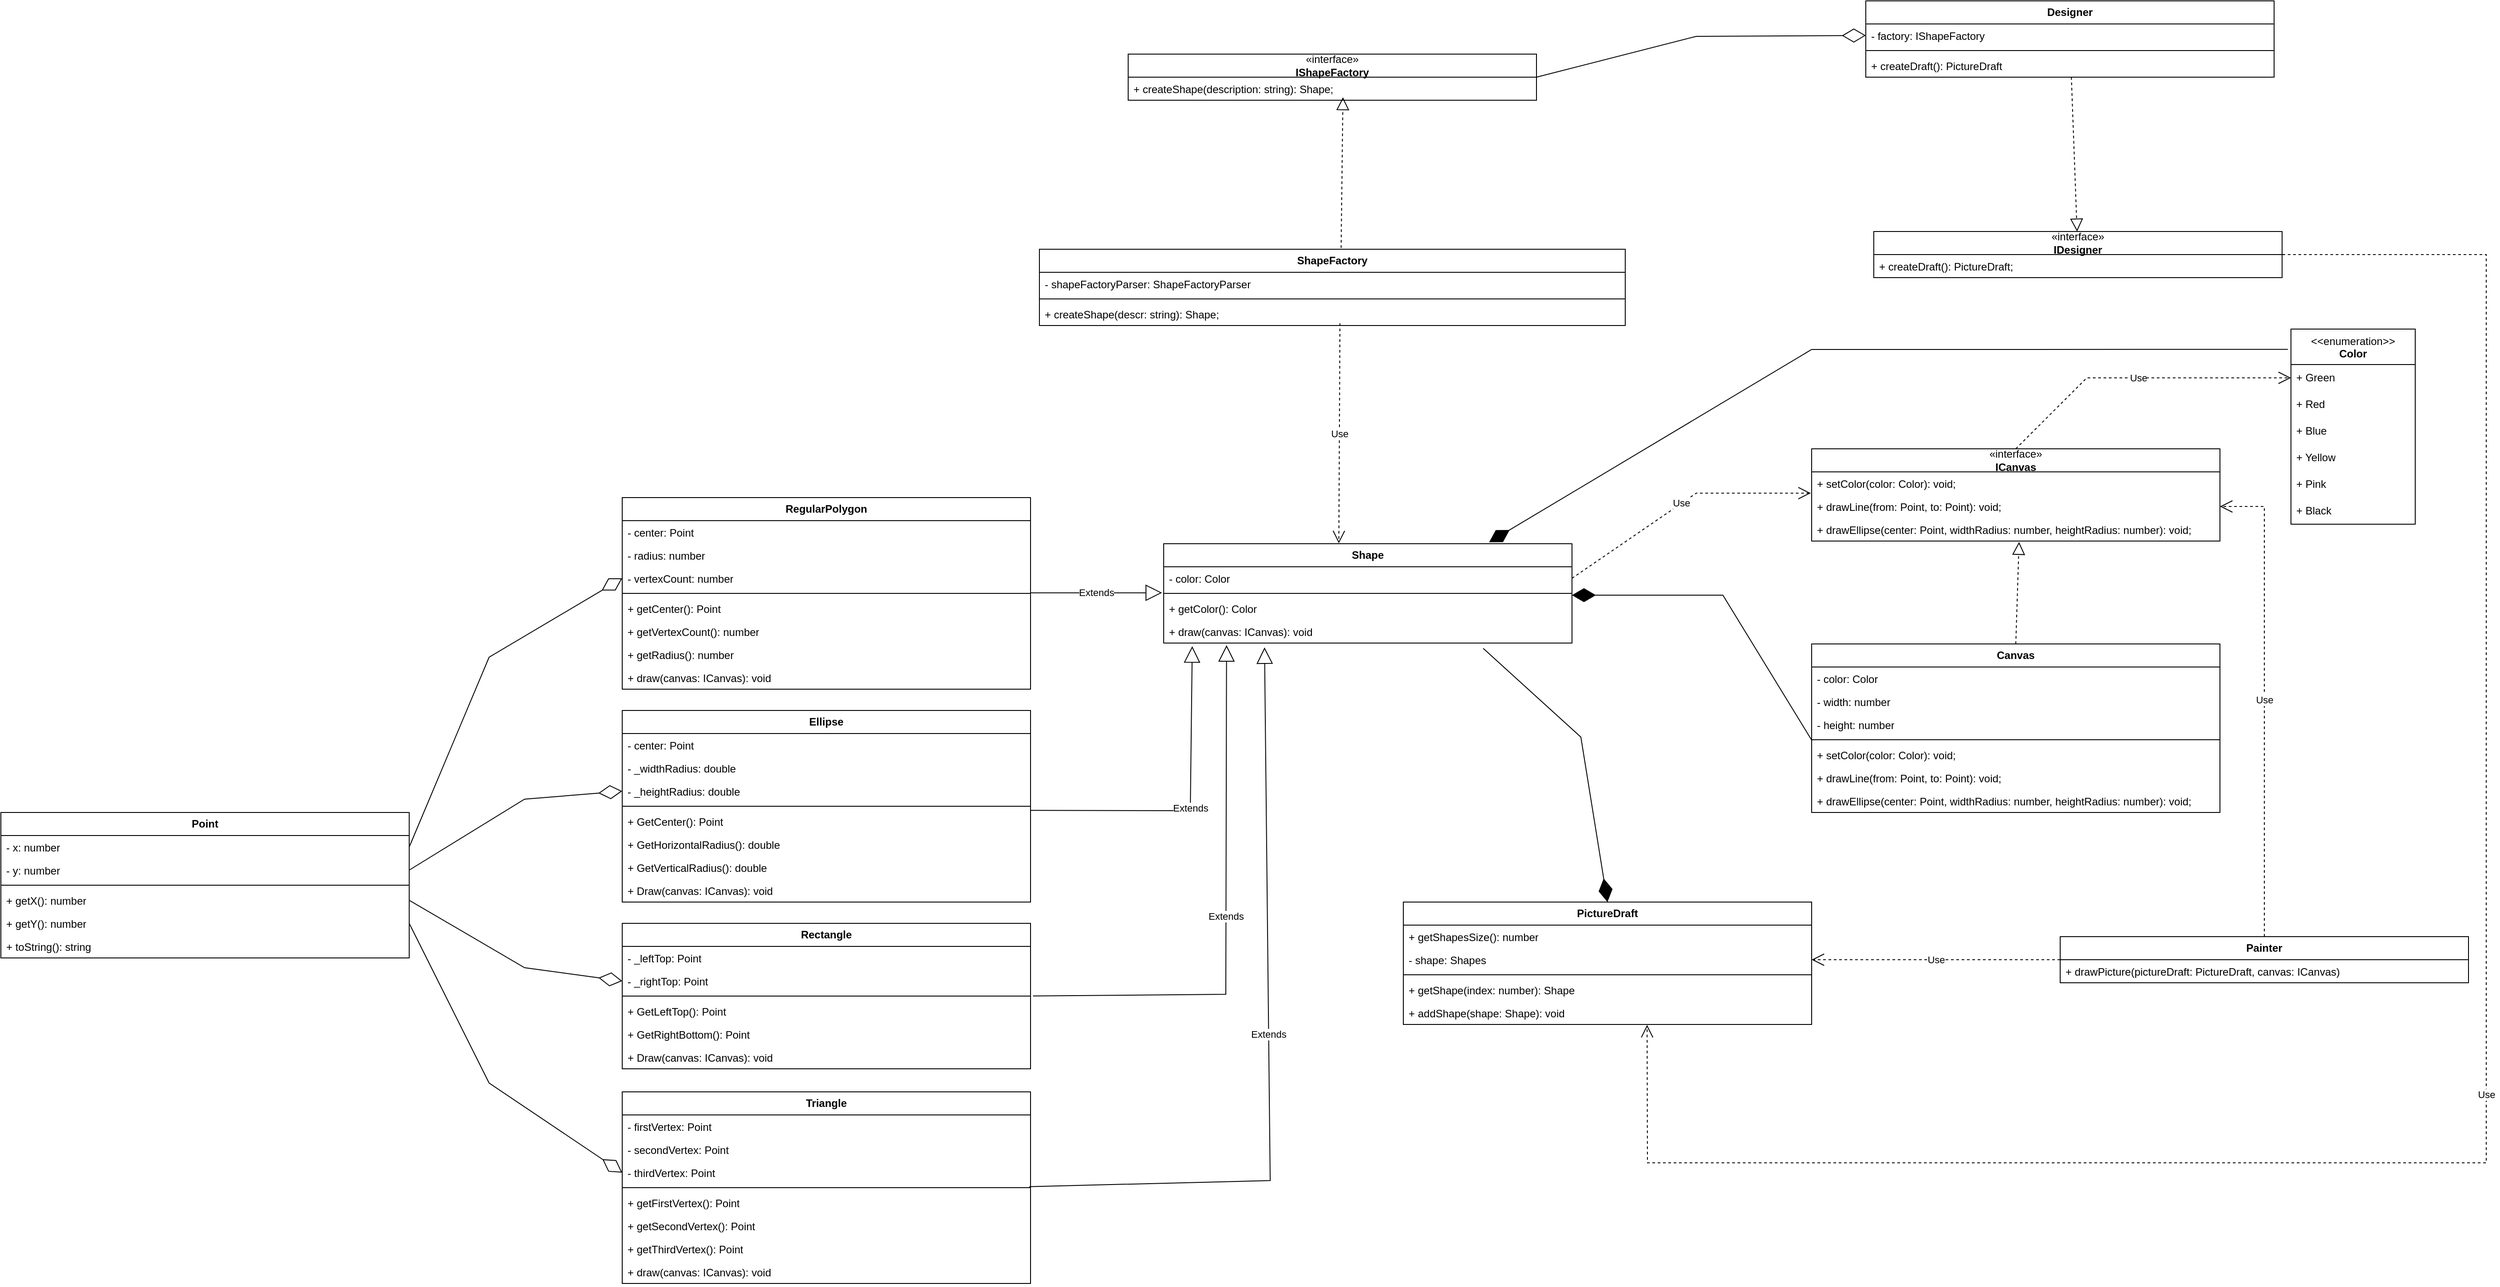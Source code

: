 <mxfile version="26.2.2">
  <diagram name="Страница — 1" id="qg3JVLvNkZyUa0MrXBXq">
    <mxGraphModel dx="2648" dy="1773" grid="1" gridSize="10" guides="1" tooltips="1" connect="1" arrows="1" fold="1" page="1" pageScale="1" pageWidth="827" pageHeight="1169" math="0" shadow="0">
      <root>
        <mxCell id="0" />
        <mxCell id="1" parent="0" />
        <mxCell id="VLhSz54KWluYpyguHPkO-16" value="«interface»&lt;br style=&quot;border-color: var(--border-color);&quot;&gt;&lt;b&gt;IShapeFactory&lt;/b&gt;" style="swimlane;fontStyle=0;childLayout=stackLayout;horizontal=1;startSize=26;fillColor=none;horizontalStack=0;resizeParent=1;resizeParentMax=0;resizeLast=0;collapsible=1;marginBottom=0;whiteSpace=wrap;html=1;" parent="1" vertex="1">
          <mxGeometry x="-50" y="-270" width="460" height="52" as="geometry" />
        </mxCell>
        <mxCell id="VLhSz54KWluYpyguHPkO-17" value="+&amp;nbsp;createShape(description: string): Shape;" style="text;strokeColor=none;fillColor=none;align=left;verticalAlign=top;spacingLeft=4;spacingRight=4;overflow=hidden;rotatable=0;points=[[0,0.5],[1,0.5]];portConstraint=eastwest;whiteSpace=wrap;html=1;" parent="VLhSz54KWluYpyguHPkO-16" vertex="1">
          <mxGeometry y="26" width="460" height="26" as="geometry" />
        </mxCell>
        <mxCell id="VLhSz54KWluYpyguHPkO-18" value="&lt;b&gt;ShapeFactory&lt;/b&gt;" style="swimlane;fontStyle=0;childLayout=stackLayout;horizontal=1;startSize=26;fillColor=none;horizontalStack=0;resizeParent=1;resizeParentMax=0;resizeLast=0;collapsible=1;marginBottom=0;whiteSpace=wrap;html=1;" parent="1" vertex="1">
          <mxGeometry x="-150" y="-50" width="660" height="86" as="geometry" />
        </mxCell>
        <mxCell id="VLhSz54KWluYpyguHPkO-19" value="-&amp;nbsp;shapeFactoryParser: ShapeFactoryParser" style="text;strokeColor=none;fillColor=none;align=left;verticalAlign=top;spacingLeft=4;spacingRight=4;overflow=hidden;rotatable=0;points=[[0,0.5],[1,0.5]];portConstraint=eastwest;whiteSpace=wrap;html=1;" parent="VLhSz54KWluYpyguHPkO-18" vertex="1">
          <mxGeometry y="26" width="660" height="26" as="geometry" />
        </mxCell>
        <mxCell id="VLhSz54KWluYpyguHPkO-24" value="" style="line;strokeWidth=1;fillColor=none;align=left;verticalAlign=middle;spacingTop=-1;spacingLeft=3;spacingRight=3;rotatable=0;labelPosition=right;points=[];portConstraint=eastwest;strokeColor=inherit;" parent="VLhSz54KWluYpyguHPkO-18" vertex="1">
          <mxGeometry y="52" width="660" height="8" as="geometry" />
        </mxCell>
        <mxCell id="VLhSz54KWluYpyguHPkO-25" value="+ createShape(descr: string): Shape;" style="text;strokeColor=none;fillColor=none;align=left;verticalAlign=top;spacingLeft=4;spacingRight=4;overflow=hidden;rotatable=0;points=[[0,0.5],[1,0.5]];portConstraint=eastwest;whiteSpace=wrap;html=1;" parent="VLhSz54KWluYpyguHPkO-18" vertex="1">
          <mxGeometry y="60" width="660" height="26" as="geometry" />
        </mxCell>
        <mxCell id="VLhSz54KWluYpyguHPkO-26" value="" style="endArrow=block;dashed=1;endFill=0;endSize=12;html=1;rounded=0;entryX=0.526;entryY=0.87;entryDx=0;entryDy=0;entryPerimeter=0;exitX=0.515;exitY=-0.017;exitDx=0;exitDy=0;exitPerimeter=0;" parent="1" source="VLhSz54KWluYpyguHPkO-18" target="VLhSz54KWluYpyguHPkO-17" edge="1">
          <mxGeometry width="160" relative="1" as="geometry">
            <mxPoint x="100" y="-130" as="sourcePoint" />
            <mxPoint x="260" y="-130" as="targetPoint" />
            <Array as="points" />
          </mxGeometry>
        </mxCell>
        <mxCell id="VLhSz54KWluYpyguHPkO-27" value="&lt;b&gt;RegularPolygon&lt;/b&gt;" style="swimlane;fontStyle=0;childLayout=stackLayout;horizontal=1;startSize=26;fillColor=none;horizontalStack=0;resizeParent=1;resizeParentMax=0;resizeLast=0;collapsible=1;marginBottom=0;whiteSpace=wrap;html=1;" parent="1" vertex="1">
          <mxGeometry x="-620" y="230" width="460" height="216" as="geometry" />
        </mxCell>
        <mxCell id="VLhSz54KWluYpyguHPkO-28" value="- center: Point" style="text;strokeColor=none;fillColor=none;align=left;verticalAlign=top;spacingLeft=4;spacingRight=4;overflow=hidden;rotatable=0;points=[[0,0.5],[1,0.5]];portConstraint=eastwest;whiteSpace=wrap;html=1;" parent="VLhSz54KWluYpyguHPkO-27" vertex="1">
          <mxGeometry y="26" width="460" height="26" as="geometry" />
        </mxCell>
        <mxCell id="VLhSz54KWluYpyguHPkO-29" value="- radius: number" style="text;strokeColor=none;fillColor=none;align=left;verticalAlign=top;spacingLeft=4;spacingRight=4;overflow=hidden;rotatable=0;points=[[0,0.5],[1,0.5]];portConstraint=eastwest;whiteSpace=wrap;html=1;" parent="VLhSz54KWluYpyguHPkO-27" vertex="1">
          <mxGeometry y="52" width="460" height="26" as="geometry" />
        </mxCell>
        <mxCell id="VLhSz54KWluYpyguHPkO-30" value="- vertexCount: number" style="text;strokeColor=none;fillColor=none;align=left;verticalAlign=top;spacingLeft=4;spacingRight=4;overflow=hidden;rotatable=0;points=[[0,0.5],[1,0.5]];portConstraint=eastwest;whiteSpace=wrap;html=1;" parent="VLhSz54KWluYpyguHPkO-27" vertex="1">
          <mxGeometry y="78" width="460" height="26" as="geometry" />
        </mxCell>
        <mxCell id="VLhSz54KWluYpyguHPkO-31" value="" style="line;strokeWidth=1;fillColor=none;align=left;verticalAlign=middle;spacingTop=-1;spacingLeft=3;spacingRight=3;rotatable=0;labelPosition=right;points=[];portConstraint=eastwest;strokeColor=inherit;" parent="VLhSz54KWluYpyguHPkO-27" vertex="1">
          <mxGeometry y="104" width="460" height="8" as="geometry" />
        </mxCell>
        <mxCell id="VLhSz54KWluYpyguHPkO-32" value="+ getCenter(): Point" style="text;strokeColor=none;fillColor=none;align=left;verticalAlign=top;spacingLeft=4;spacingRight=4;overflow=hidden;rotatable=0;points=[[0,0.5],[1,0.5]];portConstraint=eastwest;whiteSpace=wrap;html=1;" parent="VLhSz54KWluYpyguHPkO-27" vertex="1">
          <mxGeometry y="112" width="460" height="26" as="geometry" />
        </mxCell>
        <mxCell id="VLhSz54KWluYpyguHPkO-33" value="+ getVertexCount(): number" style="text;strokeColor=none;fillColor=none;align=left;verticalAlign=top;spacingLeft=4;spacingRight=4;overflow=hidden;rotatable=0;points=[[0,0.5],[1,0.5]];portConstraint=eastwest;whiteSpace=wrap;html=1;" parent="VLhSz54KWluYpyguHPkO-27" vertex="1">
          <mxGeometry y="138" width="460" height="26" as="geometry" />
        </mxCell>
        <mxCell id="VLhSz54KWluYpyguHPkO-34" value="+ getRadius(): number" style="text;strokeColor=none;fillColor=none;align=left;verticalAlign=top;spacingLeft=4;spacingRight=4;overflow=hidden;rotatable=0;points=[[0,0.5],[1,0.5]];portConstraint=eastwest;whiteSpace=wrap;html=1;" parent="VLhSz54KWluYpyguHPkO-27" vertex="1">
          <mxGeometry y="164" width="460" height="26" as="geometry" />
        </mxCell>
        <mxCell id="VLhSz54KWluYpyguHPkO-35" value="+ draw(canvas: ICanvas): void" style="text;strokeColor=none;fillColor=none;align=left;verticalAlign=top;spacingLeft=4;spacingRight=4;overflow=hidden;rotatable=0;points=[[0,0.5],[1,0.5]];portConstraint=eastwest;whiteSpace=wrap;html=1;" parent="VLhSz54KWluYpyguHPkO-27" vertex="1">
          <mxGeometry y="190" width="460" height="26" as="geometry" />
        </mxCell>
        <mxCell id="VLhSz54KWluYpyguHPkO-36" value="&lt;b&gt;Ellipse&lt;/b&gt;" style="swimlane;fontStyle=0;childLayout=stackLayout;horizontal=1;startSize=26;fillColor=none;horizontalStack=0;resizeParent=1;resizeParentMax=0;resizeLast=0;collapsible=1;marginBottom=0;whiteSpace=wrap;html=1;" parent="1" vertex="1">
          <mxGeometry x="-620" y="470" width="460" height="216" as="geometry" />
        </mxCell>
        <mxCell id="VLhSz54KWluYpyguHPkO-37" value="- center: Point" style="text;strokeColor=none;fillColor=none;align=left;verticalAlign=top;spacingLeft=4;spacingRight=4;overflow=hidden;rotatable=0;points=[[0,0.5],[1,0.5]];portConstraint=eastwest;whiteSpace=wrap;html=1;" parent="VLhSz54KWluYpyguHPkO-36" vertex="1">
          <mxGeometry y="26" width="460" height="26" as="geometry" />
        </mxCell>
        <mxCell id="VLhSz54KWluYpyguHPkO-38" value="- _widthRadius: double" style="text;strokeColor=none;fillColor=none;align=left;verticalAlign=top;spacingLeft=4;spacingRight=4;overflow=hidden;rotatable=0;points=[[0,0.5],[1,0.5]];portConstraint=eastwest;whiteSpace=wrap;html=1;" parent="VLhSz54KWluYpyguHPkO-36" vertex="1">
          <mxGeometry y="52" width="460" height="26" as="geometry" />
        </mxCell>
        <mxCell id="VLhSz54KWluYpyguHPkO-39" value="- _heightRadius: double" style="text;strokeColor=none;fillColor=none;align=left;verticalAlign=top;spacingLeft=4;spacingRight=4;overflow=hidden;rotatable=0;points=[[0,0.5],[1,0.5]];portConstraint=eastwest;whiteSpace=wrap;html=1;" parent="VLhSz54KWluYpyguHPkO-36" vertex="1">
          <mxGeometry y="78" width="460" height="26" as="geometry" />
        </mxCell>
        <mxCell id="VLhSz54KWluYpyguHPkO-40" value="" style="line;strokeWidth=1;fillColor=none;align=left;verticalAlign=middle;spacingTop=-1;spacingLeft=3;spacingRight=3;rotatable=0;labelPosition=right;points=[];portConstraint=eastwest;strokeColor=inherit;" parent="VLhSz54KWluYpyguHPkO-36" vertex="1">
          <mxGeometry y="104" width="460" height="8" as="geometry" />
        </mxCell>
        <mxCell id="VLhSz54KWluYpyguHPkO-41" value="+ GetCenter(): Point" style="text;strokeColor=none;fillColor=none;align=left;verticalAlign=top;spacingLeft=4;spacingRight=4;overflow=hidden;rotatable=0;points=[[0,0.5],[1,0.5]];portConstraint=eastwest;whiteSpace=wrap;html=1;" parent="VLhSz54KWluYpyguHPkO-36" vertex="1">
          <mxGeometry y="112" width="460" height="26" as="geometry" />
        </mxCell>
        <mxCell id="VLhSz54KWluYpyguHPkO-42" value="+ GetHorizontalRadius(): double" style="text;strokeColor=none;fillColor=none;align=left;verticalAlign=top;spacingLeft=4;spacingRight=4;overflow=hidden;rotatable=0;points=[[0,0.5],[1,0.5]];portConstraint=eastwest;whiteSpace=wrap;html=1;" parent="VLhSz54KWluYpyguHPkO-36" vertex="1">
          <mxGeometry y="138" width="460" height="26" as="geometry" />
        </mxCell>
        <mxCell id="VLhSz54KWluYpyguHPkO-43" value="+ GetVerticalRadius(): double" style="text;strokeColor=none;fillColor=none;align=left;verticalAlign=top;spacingLeft=4;spacingRight=4;overflow=hidden;rotatable=0;points=[[0,0.5],[1,0.5]];portConstraint=eastwest;whiteSpace=wrap;html=1;" parent="VLhSz54KWluYpyguHPkO-36" vertex="1">
          <mxGeometry y="164" width="460" height="26" as="geometry" />
        </mxCell>
        <mxCell id="VLhSz54KWluYpyguHPkO-44" value="+ Draw(canvas: ICanvas): void" style="text;strokeColor=none;fillColor=none;align=left;verticalAlign=top;spacingLeft=4;spacingRight=4;overflow=hidden;rotatable=0;points=[[0,0.5],[1,0.5]];portConstraint=eastwest;whiteSpace=wrap;html=1;" parent="VLhSz54KWluYpyguHPkO-36" vertex="1">
          <mxGeometry y="190" width="460" height="26" as="geometry" />
        </mxCell>
        <mxCell id="VLhSz54KWluYpyguHPkO-45" value="&lt;b&gt;Rectangle&lt;/b&gt;" style="swimlane;fontStyle=0;childLayout=stackLayout;horizontal=1;startSize=26;fillColor=none;horizontalStack=0;resizeParent=1;resizeParentMax=0;resizeLast=0;collapsible=1;marginBottom=0;whiteSpace=wrap;html=1;" parent="1" vertex="1">
          <mxGeometry x="-620" y="710" width="460" height="164" as="geometry" />
        </mxCell>
        <mxCell id="VLhSz54KWluYpyguHPkO-46" value="- _leftTop: Point" style="text;strokeColor=none;fillColor=none;align=left;verticalAlign=top;spacingLeft=4;spacingRight=4;overflow=hidden;rotatable=0;points=[[0,0.5],[1,0.5]];portConstraint=eastwest;whiteSpace=wrap;html=1;" parent="VLhSz54KWluYpyguHPkO-45" vertex="1">
          <mxGeometry y="26" width="460" height="26" as="geometry" />
        </mxCell>
        <mxCell id="VLhSz54KWluYpyguHPkO-47" value="- _rightTop: Point" style="text;strokeColor=none;fillColor=none;align=left;verticalAlign=top;spacingLeft=4;spacingRight=4;overflow=hidden;rotatable=0;points=[[0,0.5],[1,0.5]];portConstraint=eastwest;whiteSpace=wrap;html=1;" parent="VLhSz54KWluYpyguHPkO-45" vertex="1">
          <mxGeometry y="52" width="460" height="26" as="geometry" />
        </mxCell>
        <mxCell id="VLhSz54KWluYpyguHPkO-48" value="" style="line;strokeWidth=1;fillColor=none;align=left;verticalAlign=middle;spacingTop=-1;spacingLeft=3;spacingRight=3;rotatable=0;labelPosition=right;points=[];portConstraint=eastwest;strokeColor=inherit;" parent="VLhSz54KWluYpyguHPkO-45" vertex="1">
          <mxGeometry y="78" width="460" height="8" as="geometry" />
        </mxCell>
        <mxCell id="VLhSz54KWluYpyguHPkO-49" value="+ GetLeftTop(): Point" style="text;strokeColor=none;fillColor=none;align=left;verticalAlign=top;spacingLeft=4;spacingRight=4;overflow=hidden;rotatable=0;points=[[0,0.5],[1,0.5]];portConstraint=eastwest;whiteSpace=wrap;html=1;" parent="VLhSz54KWluYpyguHPkO-45" vertex="1">
          <mxGeometry y="86" width="460" height="26" as="geometry" />
        </mxCell>
        <mxCell id="VLhSz54KWluYpyguHPkO-50" value="+ GetRightBottom(): Point" style="text;strokeColor=none;fillColor=none;align=left;verticalAlign=top;spacingLeft=4;spacingRight=4;overflow=hidden;rotatable=0;points=[[0,0.5],[1,0.5]];portConstraint=eastwest;whiteSpace=wrap;html=1;" parent="VLhSz54KWluYpyguHPkO-45" vertex="1">
          <mxGeometry y="112" width="460" height="26" as="geometry" />
        </mxCell>
        <mxCell id="VLhSz54KWluYpyguHPkO-51" value="+ Draw(canvas: ICanvas): void" style="text;strokeColor=none;fillColor=none;align=left;verticalAlign=top;spacingLeft=4;spacingRight=4;overflow=hidden;rotatable=0;points=[[0,0.5],[1,0.5]];portConstraint=eastwest;whiteSpace=wrap;html=1;" parent="VLhSz54KWluYpyguHPkO-45" vertex="1">
          <mxGeometry y="138" width="460" height="26" as="geometry" />
        </mxCell>
        <mxCell id="VLhSz54KWluYpyguHPkO-52" value="&lt;b&gt;Triangle&lt;/b&gt;" style="swimlane;fontStyle=0;childLayout=stackLayout;horizontal=1;startSize=26;fillColor=none;horizontalStack=0;resizeParent=1;resizeParentMax=0;resizeLast=0;collapsible=1;marginBottom=0;whiteSpace=wrap;html=1;" parent="1" vertex="1">
          <mxGeometry x="-620" y="900" width="460" height="216" as="geometry" />
        </mxCell>
        <mxCell id="VLhSz54KWluYpyguHPkO-53" value="- firstVertex: Point" style="text;strokeColor=none;fillColor=none;align=left;verticalAlign=top;spacingLeft=4;spacingRight=4;overflow=hidden;rotatable=0;points=[[0,0.5],[1,0.5]];portConstraint=eastwest;whiteSpace=wrap;html=1;" parent="VLhSz54KWluYpyguHPkO-52" vertex="1">
          <mxGeometry y="26" width="460" height="26" as="geometry" />
        </mxCell>
        <mxCell id="VLhSz54KWluYpyguHPkO-54" value="- secondVertex: Point" style="text;strokeColor=none;fillColor=none;align=left;verticalAlign=top;spacingLeft=4;spacingRight=4;overflow=hidden;rotatable=0;points=[[0,0.5],[1,0.5]];portConstraint=eastwest;whiteSpace=wrap;html=1;" parent="VLhSz54KWluYpyguHPkO-52" vertex="1">
          <mxGeometry y="52" width="460" height="26" as="geometry" />
        </mxCell>
        <mxCell id="VLhSz54KWluYpyguHPkO-55" value="- thirdVertex: Point" style="text;strokeColor=none;fillColor=none;align=left;verticalAlign=top;spacingLeft=4;spacingRight=4;overflow=hidden;rotatable=0;points=[[0,0.5],[1,0.5]];portConstraint=eastwest;whiteSpace=wrap;html=1;" parent="VLhSz54KWluYpyguHPkO-52" vertex="1">
          <mxGeometry y="78" width="460" height="26" as="geometry" />
        </mxCell>
        <mxCell id="VLhSz54KWluYpyguHPkO-56" value="" style="line;strokeWidth=1;fillColor=none;align=left;verticalAlign=middle;spacingTop=-1;spacingLeft=3;spacingRight=3;rotatable=0;labelPosition=right;points=[];portConstraint=eastwest;strokeColor=inherit;" parent="VLhSz54KWluYpyguHPkO-52" vertex="1">
          <mxGeometry y="104" width="460" height="8" as="geometry" />
        </mxCell>
        <mxCell id="VLhSz54KWluYpyguHPkO-57" value="+ getFirstVertex(): Point" style="text;strokeColor=none;fillColor=none;align=left;verticalAlign=top;spacingLeft=4;spacingRight=4;overflow=hidden;rotatable=0;points=[[0,0.5],[1,0.5]];portConstraint=eastwest;whiteSpace=wrap;html=1;" parent="VLhSz54KWluYpyguHPkO-52" vertex="1">
          <mxGeometry y="112" width="460" height="26" as="geometry" />
        </mxCell>
        <mxCell id="VLhSz54KWluYpyguHPkO-58" value="+ getSecondVertex(): Point" style="text;strokeColor=none;fillColor=none;align=left;verticalAlign=top;spacingLeft=4;spacingRight=4;overflow=hidden;rotatable=0;points=[[0,0.5],[1,0.5]];portConstraint=eastwest;whiteSpace=wrap;html=1;" parent="VLhSz54KWluYpyguHPkO-52" vertex="1">
          <mxGeometry y="138" width="460" height="26" as="geometry" />
        </mxCell>
        <mxCell id="VLhSz54KWluYpyguHPkO-59" value="+ getThirdVertex(): Point" style="text;strokeColor=none;fillColor=none;align=left;verticalAlign=top;spacingLeft=4;spacingRight=4;overflow=hidden;rotatable=0;points=[[0,0.5],[1,0.5]];portConstraint=eastwest;whiteSpace=wrap;html=1;" parent="VLhSz54KWluYpyguHPkO-52" vertex="1">
          <mxGeometry y="164" width="460" height="26" as="geometry" />
        </mxCell>
        <mxCell id="VLhSz54KWluYpyguHPkO-60" value="+ draw(canvas: ICanvas): void" style="text;strokeColor=none;fillColor=none;align=left;verticalAlign=top;spacingLeft=4;spacingRight=4;overflow=hidden;rotatable=0;points=[[0,0.5],[1,0.5]];portConstraint=eastwest;whiteSpace=wrap;html=1;" parent="VLhSz54KWluYpyguHPkO-52" vertex="1">
          <mxGeometry y="190" width="460" height="26" as="geometry" />
        </mxCell>
        <mxCell id="VLhSz54KWluYpyguHPkO-68" value="&lt;b&gt;Shape&lt;/b&gt;" style="swimlane;fontStyle=0;childLayout=stackLayout;horizontal=1;startSize=26;fillColor=none;horizontalStack=0;resizeParent=1;resizeParentMax=0;resizeLast=0;collapsible=1;marginBottom=0;whiteSpace=wrap;html=1;" parent="1" vertex="1">
          <mxGeometry x="-10" y="282" width="460" height="112" as="geometry" />
        </mxCell>
        <mxCell id="VLhSz54KWluYpyguHPkO-69" value="- color: Color" style="text;strokeColor=none;fillColor=none;align=left;verticalAlign=top;spacingLeft=4;spacingRight=4;overflow=hidden;rotatable=0;points=[[0,0.5],[1,0.5]];portConstraint=eastwest;whiteSpace=wrap;html=1;" parent="VLhSz54KWluYpyguHPkO-68" vertex="1">
          <mxGeometry y="26" width="460" height="26" as="geometry" />
        </mxCell>
        <mxCell id="VLhSz54KWluYpyguHPkO-70" value="" style="line;strokeWidth=1;fillColor=none;align=left;verticalAlign=middle;spacingTop=-1;spacingLeft=3;spacingRight=3;rotatable=0;labelPosition=right;points=[];portConstraint=eastwest;strokeColor=inherit;" parent="VLhSz54KWluYpyguHPkO-68" vertex="1">
          <mxGeometry y="52" width="460" height="8" as="geometry" />
        </mxCell>
        <mxCell id="VLhSz54KWluYpyguHPkO-71" value="+ getColor(): Color" style="text;strokeColor=none;fillColor=none;align=left;verticalAlign=top;spacingLeft=4;spacingRight=4;overflow=hidden;rotatable=0;points=[[0,0.5],[1,0.5]];portConstraint=eastwest;whiteSpace=wrap;html=1;" parent="VLhSz54KWluYpyguHPkO-68" vertex="1">
          <mxGeometry y="60" width="460" height="26" as="geometry" />
        </mxCell>
        <mxCell id="VLhSz54KWluYpyguHPkO-72" value="+ draw(canvas: ICanvas): void" style="text;strokeColor=none;fillColor=none;align=left;verticalAlign=top;spacingLeft=4;spacingRight=4;overflow=hidden;rotatable=0;points=[[0,0.5],[1,0.5]];portConstraint=eastwest;whiteSpace=wrap;html=1;" parent="VLhSz54KWluYpyguHPkO-68" vertex="1">
          <mxGeometry y="86" width="460" height="26" as="geometry" />
        </mxCell>
        <mxCell id="VLhSz54KWluYpyguHPkO-77" value="Extends" style="endArrow=block;endSize=16;endFill=0;html=1;rounded=0;exitX=1.001;exitY=-0.179;exitDx=0;exitDy=0;exitPerimeter=0;entryX=-0.004;entryY=-0.179;entryDx=0;entryDy=0;entryPerimeter=0;" parent="1" source="VLhSz54KWluYpyguHPkO-32" target="VLhSz54KWluYpyguHPkO-71" edge="1">
          <mxGeometry width="160" relative="1" as="geometry">
            <mxPoint x="-90" y="470" as="sourcePoint" />
            <mxPoint x="70" y="470" as="targetPoint" />
          </mxGeometry>
        </mxCell>
        <mxCell id="VLhSz54KWluYpyguHPkO-78" value="Extends" style="endArrow=block;endSize=16;endFill=0;html=1;rounded=0;exitX=1.001;exitY=1.083;exitDx=0;exitDy=0;exitPerimeter=0;entryX=0.07;entryY=1.137;entryDx=0;entryDy=0;entryPerimeter=0;" parent="1" source="VLhSz54KWluYpyguHPkO-40" target="VLhSz54KWluYpyguHPkO-72" edge="1">
          <mxGeometry width="160" relative="1" as="geometry">
            <mxPoint x="-148" y="577.17" as="sourcePoint" />
            <mxPoint y="577.17" as="targetPoint" />
            <Array as="points">
              <mxPoint x="20" y="583" />
            </Array>
          </mxGeometry>
        </mxCell>
        <mxCell id="VLhSz54KWluYpyguHPkO-79" value="Extends" style="endArrow=block;endSize=16;endFill=0;html=1;rounded=0;exitX=1.006;exitY=-0.159;exitDx=0;exitDy=0;exitPerimeter=0;entryX=0.154;entryY=1.093;entryDx=0;entryDy=0;entryPerimeter=0;" parent="1" source="VLhSz54KWluYpyguHPkO-49" target="VLhSz54KWluYpyguHPkO-72" edge="1">
          <mxGeometry width="160" relative="1" as="geometry">
            <mxPoint x="-130" y="745" as="sourcePoint" />
            <mxPoint x="52" y="560" as="targetPoint" />
            <Array as="points">
              <mxPoint x="60" y="790" />
            </Array>
          </mxGeometry>
        </mxCell>
        <mxCell id="VLhSz54KWluYpyguHPkO-81" value="Extends" style="endArrow=block;endSize=16;endFill=0;html=1;rounded=0;exitX=0.997;exitY=-0.197;exitDx=0;exitDy=0;exitPerimeter=0;entryX=0.247;entryY=1.188;entryDx=0;entryDy=0;entryPerimeter=0;" parent="1" source="VLhSz54KWluYpyguHPkO-57" target="VLhSz54KWluYpyguHPkO-72" edge="1">
          <mxGeometry width="160" relative="1" as="geometry">
            <mxPoint x="10" y="956" as="sourcePoint" />
            <mxPoint x="228" y="560" as="targetPoint" />
            <Array as="points">
              <mxPoint x="110" y="1000" />
            </Array>
          </mxGeometry>
        </mxCell>
        <mxCell id="VLhSz54KWluYpyguHPkO-82" value="«interface»&lt;br style=&quot;border-color: var(--border-color);&quot;&gt;&lt;b&gt;ICanvas&lt;/b&gt;" style="swimlane;fontStyle=0;childLayout=stackLayout;horizontal=1;startSize=26;fillColor=none;horizontalStack=0;resizeParent=1;resizeParentMax=0;resizeLast=0;collapsible=1;marginBottom=0;whiteSpace=wrap;html=1;" parent="1" vertex="1">
          <mxGeometry x="720" y="175" width="460" height="104" as="geometry" />
        </mxCell>
        <mxCell id="VLhSz54KWluYpyguHPkO-83" value="+ setColor(color: Color): void;" style="text;strokeColor=none;fillColor=none;align=left;verticalAlign=top;spacingLeft=4;spacingRight=4;overflow=hidden;rotatable=0;points=[[0,0.5],[1,0.5]];portConstraint=eastwest;whiteSpace=wrap;html=1;" parent="VLhSz54KWluYpyguHPkO-82" vertex="1">
          <mxGeometry y="26" width="460" height="26" as="geometry" />
        </mxCell>
        <mxCell id="VLhSz54KWluYpyguHPkO-84" value="+ drawLine(from: Point, to: Point): void;" style="text;strokeColor=none;fillColor=none;align=left;verticalAlign=top;spacingLeft=4;spacingRight=4;overflow=hidden;rotatable=0;points=[[0,0.5],[1,0.5]];portConstraint=eastwest;whiteSpace=wrap;html=1;" parent="VLhSz54KWluYpyguHPkO-82" vertex="1">
          <mxGeometry y="52" width="460" height="26" as="geometry" />
        </mxCell>
        <mxCell id="VLhSz54KWluYpyguHPkO-85" value="+ drawEllipse(center: Point, widthRadius: number, heightRadius: number): void;" style="text;strokeColor=none;fillColor=none;align=left;verticalAlign=top;spacingLeft=4;spacingRight=4;overflow=hidden;rotatable=0;points=[[0,0.5],[1,0.5]];portConstraint=eastwest;whiteSpace=wrap;html=1;" parent="VLhSz54KWluYpyguHPkO-82" vertex="1">
          <mxGeometry y="78" width="460" height="26" as="geometry" />
        </mxCell>
        <mxCell id="VLhSz54KWluYpyguHPkO-86" value="&lt;b&gt;Canvas&lt;/b&gt;" style="swimlane;fontStyle=0;childLayout=stackLayout;horizontal=1;startSize=26;fillColor=none;horizontalStack=0;resizeParent=1;resizeParentMax=0;resizeLast=0;collapsible=1;marginBottom=0;whiteSpace=wrap;html=1;" parent="1" vertex="1">
          <mxGeometry x="720" y="395" width="460" height="190" as="geometry" />
        </mxCell>
        <mxCell id="VLhSz54KWluYpyguHPkO-87" value="- color: Color" style="text;strokeColor=none;fillColor=none;align=left;verticalAlign=top;spacingLeft=4;spacingRight=4;overflow=hidden;rotatable=0;points=[[0,0.5],[1,0.5]];portConstraint=eastwest;whiteSpace=wrap;html=1;" parent="VLhSz54KWluYpyguHPkO-86" vertex="1">
          <mxGeometry y="26" width="460" height="26" as="geometry" />
        </mxCell>
        <mxCell id="VLhSz54KWluYpyguHPkO-88" value="- width: number" style="text;strokeColor=none;fillColor=none;align=left;verticalAlign=top;spacingLeft=4;spacingRight=4;overflow=hidden;rotatable=0;points=[[0,0.5],[1,0.5]];portConstraint=eastwest;whiteSpace=wrap;html=1;" parent="VLhSz54KWluYpyguHPkO-86" vertex="1">
          <mxGeometry y="52" width="460" height="26" as="geometry" />
        </mxCell>
        <mxCell id="VLhSz54KWluYpyguHPkO-89" value="- height: number" style="text;strokeColor=none;fillColor=none;align=left;verticalAlign=top;spacingLeft=4;spacingRight=4;overflow=hidden;rotatable=0;points=[[0,0.5],[1,0.5]];portConstraint=eastwest;whiteSpace=wrap;html=1;" parent="VLhSz54KWluYpyguHPkO-86" vertex="1">
          <mxGeometry y="78" width="460" height="26" as="geometry" />
        </mxCell>
        <mxCell id="VLhSz54KWluYpyguHPkO-90" value="" style="line;strokeWidth=1;fillColor=none;align=left;verticalAlign=middle;spacingTop=-1;spacingLeft=3;spacingRight=3;rotatable=0;labelPosition=right;points=[];portConstraint=eastwest;strokeColor=inherit;" parent="VLhSz54KWluYpyguHPkO-86" vertex="1">
          <mxGeometry y="104" width="460" height="8" as="geometry" />
        </mxCell>
        <mxCell id="VLhSz54KWluYpyguHPkO-91" value="+ setColor(color: Color): void;" style="text;strokeColor=none;fillColor=none;align=left;verticalAlign=top;spacingLeft=4;spacingRight=4;overflow=hidden;rotatable=0;points=[[0,0.5],[1,0.5]];portConstraint=eastwest;whiteSpace=wrap;html=1;" parent="VLhSz54KWluYpyguHPkO-86" vertex="1">
          <mxGeometry y="112" width="460" height="26" as="geometry" />
        </mxCell>
        <mxCell id="VLhSz54KWluYpyguHPkO-92" value="+ drawLine(from: Point, to: Point): void;" style="text;strokeColor=none;fillColor=none;align=left;verticalAlign=top;spacingLeft=4;spacingRight=4;overflow=hidden;rotatable=0;points=[[0,0.5],[1,0.5]];portConstraint=eastwest;whiteSpace=wrap;html=1;" parent="VLhSz54KWluYpyguHPkO-86" vertex="1">
          <mxGeometry y="138" width="460" height="26" as="geometry" />
        </mxCell>
        <mxCell id="VLhSz54KWluYpyguHPkO-93" value="+ drawEllipse(center: Point, widthRadius: number, heightRadius: number): void;" style="text;strokeColor=none;fillColor=none;align=left;verticalAlign=top;spacingLeft=4;spacingRight=4;overflow=hidden;rotatable=0;points=[[0,0.5],[1,0.5]];portConstraint=eastwest;whiteSpace=wrap;html=1;" parent="VLhSz54KWluYpyguHPkO-86" vertex="1">
          <mxGeometry y="164" width="460" height="26" as="geometry" />
        </mxCell>
        <mxCell id="VLhSz54KWluYpyguHPkO-94" value="" style="endArrow=block;dashed=1;endFill=0;endSize=12;html=1;rounded=0;entryX=0.508;entryY=1.038;entryDx=0;entryDy=0;entryPerimeter=0;exitX=0.5;exitY=0;exitDx=0;exitDy=0;" parent="1" source="VLhSz54KWluYpyguHPkO-86" target="VLhSz54KWluYpyguHPkO-85" edge="1">
          <mxGeometry width="160" relative="1" as="geometry">
            <mxPoint x="954" y="390" as="sourcePoint" />
            <mxPoint x="770" y="270" as="targetPoint" />
          </mxGeometry>
        </mxCell>
        <mxCell id="VLhSz54KWluYpyguHPkO-95" value="" style="endArrow=diamondThin;endFill=1;endSize=24;html=1;rounded=0;entryX=1;entryY=0.75;entryDx=0;entryDy=0;entryPerimeter=0;exitX=0.001;exitY=-0.11;exitDx=0;exitDy=0;exitPerimeter=0;" parent="1" source="VLhSz54KWluYpyguHPkO-91" target="VLhSz54KWluYpyguHPkO-70" edge="1">
          <mxGeometry width="160" relative="1" as="geometry">
            <mxPoint x="610" y="270" as="sourcePoint" />
            <mxPoint x="770" y="270" as="targetPoint" />
            <Array as="points">
              <mxPoint x="620" y="340" />
            </Array>
          </mxGeometry>
        </mxCell>
        <mxCell id="VLhSz54KWluYpyguHPkO-96" value="Use" style="endArrow=open;endSize=12;dashed=1;html=1;rounded=0;exitX=1;exitY=0.5;exitDx=0;exitDy=0;entryX=-0.002;entryY=-0.077;entryDx=0;entryDy=0;entryPerimeter=0;" parent="1" source="VLhSz54KWluYpyguHPkO-69" target="VLhSz54KWluYpyguHPkO-84" edge="1">
          <mxGeometry width="160" relative="1" as="geometry">
            <mxPoint x="580" y="310" as="sourcePoint" />
            <mxPoint x="740" y="310" as="targetPoint" />
            <Array as="points">
              <mxPoint x="590" y="225" />
            </Array>
          </mxGeometry>
        </mxCell>
        <mxCell id="VLhSz54KWluYpyguHPkO-101" value="&amp;lt;&amp;lt;enumeration&amp;gt;&amp;gt;&lt;br&gt;&lt;b&gt;Color&lt;/b&gt;" style="swimlane;fontStyle=0;align=center;verticalAlign=top;childLayout=stackLayout;horizontal=1;startSize=40;horizontalStack=0;resizeParent=1;resizeParentMax=0;resizeLast=0;collapsible=0;marginBottom=0;html=1;whiteSpace=wrap;" parent="1" vertex="1">
          <mxGeometry x="1260" y="40" width="140" height="220" as="geometry" />
        </mxCell>
        <mxCell id="VLhSz54KWluYpyguHPkO-102" value="+ Green" style="text;html=1;strokeColor=none;fillColor=none;align=left;verticalAlign=middle;spacingLeft=4;spacingRight=4;overflow=hidden;rotatable=0;points=[[0,0.5],[1,0.5]];portConstraint=eastwest;whiteSpace=wrap;" parent="VLhSz54KWluYpyguHPkO-101" vertex="1">
          <mxGeometry y="40" width="140" height="30" as="geometry" />
        </mxCell>
        <mxCell id="VLhSz54KWluYpyguHPkO-108" value="+ Red" style="text;html=1;strokeColor=none;fillColor=none;align=left;verticalAlign=middle;spacingLeft=4;spacingRight=4;overflow=hidden;rotatable=0;points=[[0,0.5],[1,0.5]];portConstraint=eastwest;whiteSpace=wrap;" parent="VLhSz54KWluYpyguHPkO-101" vertex="1">
          <mxGeometry y="70" width="140" height="30" as="geometry" />
        </mxCell>
        <mxCell id="VLhSz54KWluYpyguHPkO-107" value="+ Blue" style="text;html=1;strokeColor=none;fillColor=none;align=left;verticalAlign=middle;spacingLeft=4;spacingRight=4;overflow=hidden;rotatable=0;points=[[0,0.5],[1,0.5]];portConstraint=eastwest;whiteSpace=wrap;" parent="VLhSz54KWluYpyguHPkO-101" vertex="1">
          <mxGeometry y="100" width="140" height="30" as="geometry" />
        </mxCell>
        <mxCell id="VLhSz54KWluYpyguHPkO-106" value="+ Yellow" style="text;html=1;strokeColor=none;fillColor=none;align=left;verticalAlign=middle;spacingLeft=4;spacingRight=4;overflow=hidden;rotatable=0;points=[[0,0.5],[1,0.5]];portConstraint=eastwest;whiteSpace=wrap;" parent="VLhSz54KWluYpyguHPkO-101" vertex="1">
          <mxGeometry y="130" width="140" height="30" as="geometry" />
        </mxCell>
        <mxCell id="VLhSz54KWluYpyguHPkO-105" value="+ Pink" style="text;html=1;strokeColor=none;fillColor=none;align=left;verticalAlign=middle;spacingLeft=4;spacingRight=4;overflow=hidden;rotatable=0;points=[[0,0.5],[1,0.5]];portConstraint=eastwest;whiteSpace=wrap;" parent="VLhSz54KWluYpyguHPkO-101" vertex="1">
          <mxGeometry y="160" width="140" height="30" as="geometry" />
        </mxCell>
        <mxCell id="VLhSz54KWluYpyguHPkO-104" value="+ Black" style="text;html=1;strokeColor=none;fillColor=none;align=left;verticalAlign=middle;spacingLeft=4;spacingRight=4;overflow=hidden;rotatable=0;points=[[0,0.5],[1,0.5]];portConstraint=eastwest;whiteSpace=wrap;" parent="VLhSz54KWluYpyguHPkO-101" vertex="1">
          <mxGeometry y="190" width="140" height="30" as="geometry" />
        </mxCell>
        <mxCell id="VLhSz54KWluYpyguHPkO-109" value="Use" style="endArrow=open;endSize=12;dashed=1;html=1;rounded=0;entryX=0;entryY=0.5;entryDx=0;entryDy=0;exitX=0.5;exitY=0;exitDx=0;exitDy=0;" parent="1" source="VLhSz54KWluYpyguHPkO-82" target="VLhSz54KWluYpyguHPkO-102" edge="1">
          <mxGeometry width="160" relative="1" as="geometry">
            <mxPoint x="920" y="150" as="sourcePoint" />
            <mxPoint x="1169" y="40" as="targetPoint" />
            <Array as="points">
              <mxPoint x="1030" y="95" />
            </Array>
          </mxGeometry>
        </mxCell>
        <mxCell id="VLhSz54KWluYpyguHPkO-112" value="" style="endArrow=diamondThin;endFill=1;endSize=24;html=1;rounded=0;exitX=-0.025;exitY=0.104;exitDx=0;exitDy=0;exitPerimeter=0;entryX=0.797;entryY=-0.015;entryDx=0;entryDy=0;entryPerimeter=0;" parent="1" source="VLhSz54KWluYpyguHPkO-101" target="VLhSz54KWluYpyguHPkO-68" edge="1">
          <mxGeometry width="160" relative="1" as="geometry">
            <mxPoint x="650" y="400" as="sourcePoint" />
            <mxPoint x="1080" y="30" as="targetPoint" />
            <Array as="points">
              <mxPoint x="720" y="63" />
            </Array>
          </mxGeometry>
        </mxCell>
        <mxCell id="VLhSz54KWluYpyguHPkO-117" value="&lt;b&gt;PictureDraft&lt;/b&gt;" style="swimlane;fontStyle=0;childLayout=stackLayout;horizontal=1;startSize=26;fillColor=none;horizontalStack=0;resizeParent=1;resizeParentMax=0;resizeLast=0;collapsible=1;marginBottom=0;whiteSpace=wrap;html=1;" parent="1" vertex="1">
          <mxGeometry x="260" y="686" width="460" height="138" as="geometry" />
        </mxCell>
        <mxCell id="VLhSz54KWluYpyguHPkO-121" value="+ getShapesSize(): number" style="text;strokeColor=none;fillColor=none;align=left;verticalAlign=top;spacingLeft=4;spacingRight=4;overflow=hidden;rotatable=0;points=[[0,0.5],[1,0.5]];portConstraint=eastwest;whiteSpace=wrap;html=1;" parent="VLhSz54KWluYpyguHPkO-117" vertex="1">
          <mxGeometry y="26" width="460" height="26" as="geometry" />
        </mxCell>
        <mxCell id="VLhSz54KWluYpyguHPkO-118" value="- shape: Shapes" style="text;strokeColor=none;fillColor=none;align=left;verticalAlign=top;spacingLeft=4;spacingRight=4;overflow=hidden;rotatable=0;points=[[0,0.5],[1,0.5]];portConstraint=eastwest;whiteSpace=wrap;html=1;" parent="VLhSz54KWluYpyguHPkO-117" vertex="1">
          <mxGeometry y="52" width="460" height="26" as="geometry" />
        </mxCell>
        <mxCell id="VLhSz54KWluYpyguHPkO-119" value="" style="line;strokeWidth=1;fillColor=none;align=left;verticalAlign=middle;spacingTop=-1;spacingLeft=3;spacingRight=3;rotatable=0;labelPosition=right;points=[];portConstraint=eastwest;strokeColor=inherit;" parent="VLhSz54KWluYpyguHPkO-117" vertex="1">
          <mxGeometry y="78" width="460" height="8" as="geometry" />
        </mxCell>
        <mxCell id="VLhSz54KWluYpyguHPkO-120" value="+ getShape(index: number): Shape" style="text;strokeColor=none;fillColor=none;align=left;verticalAlign=top;spacingLeft=4;spacingRight=4;overflow=hidden;rotatable=0;points=[[0,0.5],[1,0.5]];portConstraint=eastwest;whiteSpace=wrap;html=1;" parent="VLhSz54KWluYpyguHPkO-117" vertex="1">
          <mxGeometry y="86" width="460" height="26" as="geometry" />
        </mxCell>
        <mxCell id="VLhSz54KWluYpyguHPkO-122" value="+ addShape(shape: Shape): void" style="text;strokeColor=none;fillColor=none;align=left;verticalAlign=top;spacingLeft=4;spacingRight=4;overflow=hidden;rotatable=0;points=[[0,0.5],[1,0.5]];portConstraint=eastwest;whiteSpace=wrap;html=1;" parent="VLhSz54KWluYpyguHPkO-117" vertex="1">
          <mxGeometry y="112" width="460" height="26" as="geometry" />
        </mxCell>
        <mxCell id="VLhSz54KWluYpyguHPkO-123" value="&lt;b&gt;Point&lt;/b&gt;" style="swimlane;fontStyle=0;childLayout=stackLayout;horizontal=1;startSize=26;fillColor=none;horizontalStack=0;resizeParent=1;resizeParentMax=0;resizeLast=0;collapsible=1;marginBottom=0;whiteSpace=wrap;html=1;" parent="1" vertex="1">
          <mxGeometry x="-1320" y="585" width="460" height="164" as="geometry" />
        </mxCell>
        <mxCell id="VLhSz54KWluYpyguHPkO-124" value="- x: number" style="text;strokeColor=none;fillColor=none;align=left;verticalAlign=top;spacingLeft=4;spacingRight=4;overflow=hidden;rotatable=0;points=[[0,0.5],[1,0.5]];portConstraint=eastwest;whiteSpace=wrap;html=1;" parent="VLhSz54KWluYpyguHPkO-123" vertex="1">
          <mxGeometry y="26" width="460" height="26" as="geometry" />
        </mxCell>
        <mxCell id="VLhSz54KWluYpyguHPkO-125" value="- y: number" style="text;strokeColor=none;fillColor=none;align=left;verticalAlign=top;spacingLeft=4;spacingRight=4;overflow=hidden;rotatable=0;points=[[0,0.5],[1,0.5]];portConstraint=eastwest;whiteSpace=wrap;html=1;" parent="VLhSz54KWluYpyguHPkO-123" vertex="1">
          <mxGeometry y="52" width="460" height="26" as="geometry" />
        </mxCell>
        <mxCell id="VLhSz54KWluYpyguHPkO-126" value="" style="line;strokeWidth=1;fillColor=none;align=left;verticalAlign=middle;spacingTop=-1;spacingLeft=3;spacingRight=3;rotatable=0;labelPosition=right;points=[];portConstraint=eastwest;strokeColor=inherit;" parent="VLhSz54KWluYpyguHPkO-123" vertex="1">
          <mxGeometry y="78" width="460" height="8" as="geometry" />
        </mxCell>
        <mxCell id="VLhSz54KWluYpyguHPkO-127" value="+ getX(): number" style="text;strokeColor=none;fillColor=none;align=left;verticalAlign=top;spacingLeft=4;spacingRight=4;overflow=hidden;rotatable=0;points=[[0,0.5],[1,0.5]];portConstraint=eastwest;whiteSpace=wrap;html=1;" parent="VLhSz54KWluYpyguHPkO-123" vertex="1">
          <mxGeometry y="86" width="460" height="26" as="geometry" />
        </mxCell>
        <mxCell id="VLhSz54KWluYpyguHPkO-128" value="+ getY(): number" style="text;strokeColor=none;fillColor=none;align=left;verticalAlign=top;spacingLeft=4;spacingRight=4;overflow=hidden;rotatable=0;points=[[0,0.5],[1,0.5]];portConstraint=eastwest;whiteSpace=wrap;html=1;" parent="VLhSz54KWluYpyguHPkO-123" vertex="1">
          <mxGeometry y="112" width="460" height="26" as="geometry" />
        </mxCell>
        <mxCell id="VLhSz54KWluYpyguHPkO-129" value="+ toString(): string" style="text;strokeColor=none;fillColor=none;align=left;verticalAlign=top;spacingLeft=4;spacingRight=4;overflow=hidden;rotatable=0;points=[[0,0.5],[1,0.5]];portConstraint=eastwest;whiteSpace=wrap;html=1;" parent="VLhSz54KWluYpyguHPkO-123" vertex="1">
          <mxGeometry y="138" width="460" height="26" as="geometry" />
        </mxCell>
        <mxCell id="VLhSz54KWluYpyguHPkO-130" value="" style="endArrow=diamondThin;endFill=1;endSize=24;html=1;rounded=0;entryX=0.5;entryY=0;entryDx=0;entryDy=0;" parent="1" target="VLhSz54KWluYpyguHPkO-117" edge="1">
          <mxGeometry width="160" relative="1" as="geometry">
            <mxPoint x="350" y="400" as="sourcePoint" />
            <mxPoint x="470" y="582" as="targetPoint" />
            <Array as="points">
              <mxPoint x="460" y="500" />
            </Array>
          </mxGeometry>
        </mxCell>
        <mxCell id="VLhSz54KWluYpyguHPkO-131" value="Use" style="endArrow=open;endSize=12;dashed=1;html=1;rounded=0;exitX=0.513;exitY=0.904;exitDx=0;exitDy=0;exitPerimeter=0;entryX=0.429;entryY=-0.004;entryDx=0;entryDy=0;entryPerimeter=0;" parent="1" source="VLhSz54KWluYpyguHPkO-25" target="VLhSz54KWluYpyguHPkO-68" edge="1">
          <mxGeometry width="160" relative="1" as="geometry">
            <mxPoint x="150" y="80" as="sourcePoint" />
            <mxPoint x="280" y="130" as="targetPoint" />
          </mxGeometry>
        </mxCell>
        <mxCell id="T2ukGP9B7u8XTUYNqBdS-5" value="" style="endArrow=diamondThin;endFill=0;endSize=24;html=1;rounded=0;entryX=0;entryY=0.5;entryDx=0;entryDy=0;exitX=1;exitY=0.5;exitDx=0;exitDy=0;" edge="1" parent="1" source="VLhSz54KWluYpyguHPkO-128" target="VLhSz54KWluYpyguHPkO-55">
          <mxGeometry width="160" relative="1" as="geometry">
            <mxPoint x="-920" y="660" as="sourcePoint" />
            <mxPoint x="-760" y="660" as="targetPoint" />
            <Array as="points">
              <mxPoint x="-770" y="890" />
            </Array>
          </mxGeometry>
        </mxCell>
        <mxCell id="T2ukGP9B7u8XTUYNqBdS-6" value="" style="endArrow=diamondThin;endFill=0;endSize=24;html=1;rounded=0;entryX=0;entryY=0.5;entryDx=0;entryDy=0;exitX=1;exitY=0.5;exitDx=0;exitDy=0;" edge="1" parent="1" source="VLhSz54KWluYpyguHPkO-125" target="VLhSz54KWluYpyguHPkO-39">
          <mxGeometry width="160" relative="1" as="geometry">
            <mxPoint x="-850" y="720" as="sourcePoint" />
            <mxPoint x="-610" y="1001" as="targetPoint" />
            <Array as="points">
              <mxPoint x="-730" y="570" />
            </Array>
          </mxGeometry>
        </mxCell>
        <mxCell id="T2ukGP9B7u8XTUYNqBdS-7" value="" style="endArrow=diamondThin;endFill=0;endSize=24;html=1;rounded=0;entryX=0;entryY=0.5;entryDx=0;entryDy=0;exitX=1;exitY=0.5;exitDx=0;exitDy=0;" edge="1" parent="1" source="VLhSz54KWluYpyguHPkO-127" target="VLhSz54KWluYpyguHPkO-47">
          <mxGeometry width="160" relative="1" as="geometry">
            <mxPoint x="-840" y="730" as="sourcePoint" />
            <mxPoint x="-600" y="1011" as="targetPoint" />
            <Array as="points">
              <mxPoint x="-730" y="760" />
            </Array>
          </mxGeometry>
        </mxCell>
        <mxCell id="T2ukGP9B7u8XTUYNqBdS-8" value="" style="endArrow=diamondThin;endFill=0;endSize=24;html=1;rounded=0;entryX=0;entryY=0.5;entryDx=0;entryDy=0;exitX=1;exitY=0.5;exitDx=0;exitDy=0;" edge="1" parent="1" source="VLhSz54KWluYpyguHPkO-124" target="VLhSz54KWluYpyguHPkO-30">
          <mxGeometry width="160" relative="1" as="geometry">
            <mxPoint x="-870" y="539" as="sourcePoint" />
            <mxPoint x="-630" y="450" as="targetPoint" />
            <Array as="points">
              <mxPoint x="-770" y="410" />
            </Array>
          </mxGeometry>
        </mxCell>
        <mxCell id="T2ukGP9B7u8XTUYNqBdS-10" value="«interface»&lt;br style=&quot;border-color: var(--border-color);&quot;&gt;&lt;b&gt;IDesigner&lt;/b&gt;" style="swimlane;fontStyle=0;childLayout=stackLayout;horizontal=1;startSize=26;fillColor=none;horizontalStack=0;resizeParent=1;resizeParentMax=0;resizeLast=0;collapsible=1;marginBottom=0;whiteSpace=wrap;html=1;" vertex="1" parent="1">
          <mxGeometry x="790" y="-70" width="460" height="52" as="geometry" />
        </mxCell>
        <mxCell id="T2ukGP9B7u8XTUYNqBdS-11" value="+ createDraft(): PictureDraft;" style="text;strokeColor=none;fillColor=none;align=left;verticalAlign=top;spacingLeft=4;spacingRight=4;overflow=hidden;rotatable=0;points=[[0,0.5],[1,0.5]];portConstraint=eastwest;whiteSpace=wrap;html=1;" vertex="1" parent="T2ukGP9B7u8XTUYNqBdS-10">
          <mxGeometry y="26" width="460" height="26" as="geometry" />
        </mxCell>
        <mxCell id="T2ukGP9B7u8XTUYNqBdS-12" value="&lt;b&gt;Designer&lt;/b&gt;" style="swimlane;fontStyle=0;childLayout=stackLayout;horizontal=1;startSize=26;fillColor=none;horizontalStack=0;resizeParent=1;resizeParentMax=0;resizeLast=0;collapsible=1;marginBottom=0;whiteSpace=wrap;html=1;" vertex="1" parent="1">
          <mxGeometry x="781" y="-330" width="460" height="86" as="geometry" />
        </mxCell>
        <mxCell id="T2ukGP9B7u8XTUYNqBdS-13" value="-&amp;nbsp;factory: IShapeFactory" style="text;strokeColor=none;fillColor=none;align=left;verticalAlign=top;spacingLeft=4;spacingRight=4;overflow=hidden;rotatable=0;points=[[0,0.5],[1,0.5]];portConstraint=eastwest;whiteSpace=wrap;html=1;" vertex="1" parent="T2ukGP9B7u8XTUYNqBdS-12">
          <mxGeometry y="26" width="460" height="26" as="geometry" />
        </mxCell>
        <mxCell id="T2ukGP9B7u8XTUYNqBdS-14" value="" style="line;strokeWidth=1;fillColor=none;align=left;verticalAlign=middle;spacingTop=-1;spacingLeft=3;spacingRight=3;rotatable=0;labelPosition=right;points=[];portConstraint=eastwest;strokeColor=inherit;" vertex="1" parent="T2ukGP9B7u8XTUYNqBdS-12">
          <mxGeometry y="52" width="460" height="8" as="geometry" />
        </mxCell>
        <mxCell id="T2ukGP9B7u8XTUYNqBdS-15" value="+ createDraft(): PictureDraft" style="text;strokeColor=none;fillColor=none;align=left;verticalAlign=top;spacingLeft=4;spacingRight=4;overflow=hidden;rotatable=0;points=[[0,0.5],[1,0.5]];portConstraint=eastwest;whiteSpace=wrap;html=1;" vertex="1" parent="T2ukGP9B7u8XTUYNqBdS-12">
          <mxGeometry y="60" width="460" height="26" as="geometry" />
        </mxCell>
        <mxCell id="T2ukGP9B7u8XTUYNqBdS-16" value="" style="endArrow=block;dashed=1;endFill=0;endSize=12;html=1;rounded=0;" edge="1" parent="1" source="T2ukGP9B7u8XTUYNqBdS-12" target="T2ukGP9B7u8XTUYNqBdS-10">
          <mxGeometry width="160" relative="1" as="geometry">
            <mxPoint x="1650" y="-152" as="sourcePoint" />
            <mxPoint x="1650" y="-360" as="targetPoint" />
          </mxGeometry>
        </mxCell>
        <mxCell id="T2ukGP9B7u8XTUYNqBdS-17" value="" style="endArrow=diamondThin;endFill=0;endSize=24;html=1;rounded=0;entryX=0;entryY=0.5;entryDx=0;entryDy=0;exitX=1;exitY=0.5;exitDx=0;exitDy=0;" edge="1" parent="1" source="VLhSz54KWluYpyguHPkO-16" target="T2ukGP9B7u8XTUYNqBdS-13">
          <mxGeometry width="160" relative="1" as="geometry">
            <mxPoint x="520" y="-90" as="sourcePoint" />
            <mxPoint x="680" y="-90" as="targetPoint" />
            <Array as="points">
              <mxPoint x="590" y="-290" />
            </Array>
          </mxGeometry>
        </mxCell>
        <mxCell id="T2ukGP9B7u8XTUYNqBdS-18" value="Use" style="endArrow=open;endSize=12;dashed=1;html=1;rounded=0;exitX=1.001;exitY=0;exitDx=0;exitDy=0;exitPerimeter=0;entryX=0.597;entryY=1.021;entryDx=0;entryDy=0;entryPerimeter=0;" edge="1" parent="1" source="T2ukGP9B7u8XTUYNqBdS-11" target="VLhSz54KWluYpyguHPkO-122">
          <mxGeometry width="160" relative="1" as="geometry">
            <mxPoint x="1290" y="-50" as="sourcePoint" />
            <mxPoint x="1450" y="-50" as="targetPoint" />
            <Array as="points">
              <mxPoint x="1480" y="-44" />
              <mxPoint x="1480" y="980" />
              <mxPoint x="535" y="980" />
            </Array>
          </mxGeometry>
        </mxCell>
        <mxCell id="T2ukGP9B7u8XTUYNqBdS-19" value="&lt;b&gt;Painter&lt;/b&gt;" style="swimlane;fontStyle=0;childLayout=stackLayout;horizontal=1;startSize=26;fillColor=none;horizontalStack=0;resizeParent=1;resizeParentMax=0;resizeLast=0;collapsible=1;marginBottom=0;whiteSpace=wrap;html=1;" vertex="1" parent="1">
          <mxGeometry x="1000" y="725" width="460" height="52" as="geometry" />
        </mxCell>
        <mxCell id="T2ukGP9B7u8XTUYNqBdS-20" value="+ drawPicture(pictureDraft: PictureDraft, canvas: ICanvas)" style="text;strokeColor=none;fillColor=none;align=left;verticalAlign=top;spacingLeft=4;spacingRight=4;overflow=hidden;rotatable=0;points=[[0,0.5],[1,0.5]];portConstraint=eastwest;whiteSpace=wrap;html=1;" vertex="1" parent="T2ukGP9B7u8XTUYNqBdS-19">
          <mxGeometry y="26" width="460" height="26" as="geometry" />
        </mxCell>
        <mxCell id="T2ukGP9B7u8XTUYNqBdS-21" value="Use" style="endArrow=open;endSize=12;dashed=1;html=1;rounded=0;exitX=0.5;exitY=0;exitDx=0;exitDy=0;entryX=1;entryY=0.5;entryDx=0;entryDy=0;" edge="1" parent="1" source="T2ukGP9B7u8XTUYNqBdS-19" target="VLhSz54KWluYpyguHPkO-84">
          <mxGeometry width="160" relative="1" as="geometry">
            <mxPoint x="1200" y="446" as="sourcePoint" />
            <mxPoint x="1230" y="230" as="targetPoint" />
            <Array as="points">
              <mxPoint x="1230" y="240" />
            </Array>
          </mxGeometry>
        </mxCell>
        <mxCell id="T2ukGP9B7u8XTUYNqBdS-22" value="Use" style="endArrow=open;endSize=12;dashed=1;html=1;rounded=0;exitX=0;exitY=0.5;exitDx=0;exitDy=0;entryX=1;entryY=0.5;entryDx=0;entryDy=0;" edge="1" parent="1" source="T2ukGP9B7u8XTUYNqBdS-19" target="VLhSz54KWluYpyguHPkO-118">
          <mxGeometry width="160" relative="1" as="geometry">
            <mxPoint x="790" y="670" as="sourcePoint" />
            <mxPoint x="950" y="670" as="targetPoint" />
          </mxGeometry>
        </mxCell>
      </root>
    </mxGraphModel>
  </diagram>
</mxfile>
